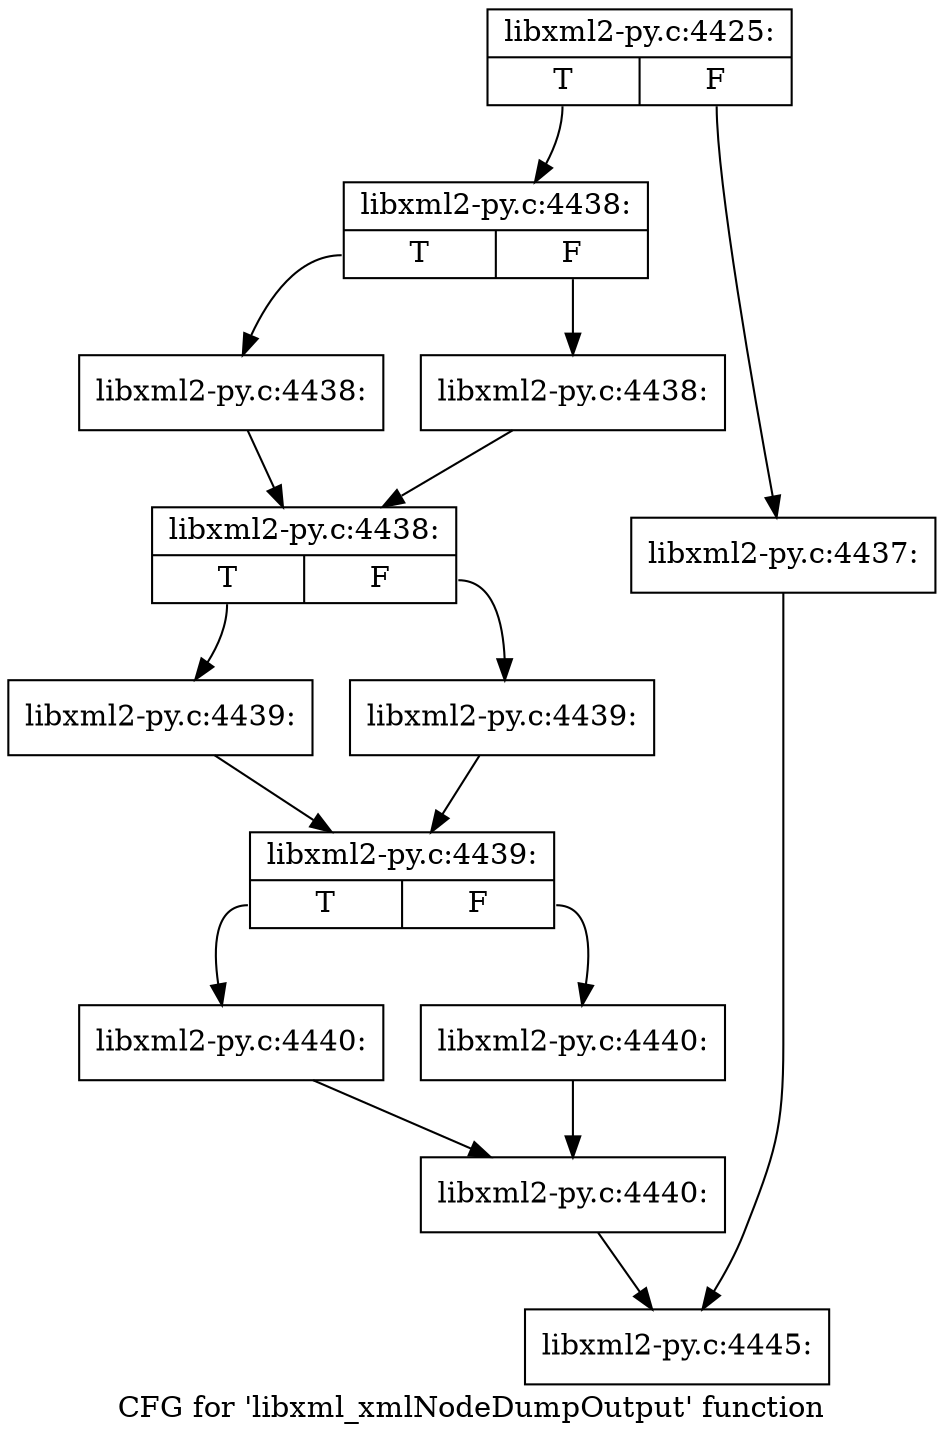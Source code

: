 digraph "CFG for 'libxml_xmlNodeDumpOutput' function" {
	label="CFG for 'libxml_xmlNodeDumpOutput' function";

	Node0x4033d40 [shape=record,label="{libxml2-py.c:4425:|{<s0>T|<s1>F}}"];
	Node0x4033d40:s0 -> Node0x4039580;
	Node0x4033d40:s1 -> Node0x4039530;
	Node0x4039530 [shape=record,label="{libxml2-py.c:4437:}"];
	Node0x4039530 -> Node0x4034070;
	Node0x4039580 [shape=record,label="{libxml2-py.c:4438:|{<s0>T|<s1>F}}"];
	Node0x4039580:s0 -> Node0x403a150;
	Node0x4039580:s1 -> Node0x403a1a0;
	Node0x403a150 [shape=record,label="{libxml2-py.c:4438:}"];
	Node0x403a150 -> Node0x403a1f0;
	Node0x403a1a0 [shape=record,label="{libxml2-py.c:4438:}"];
	Node0x403a1a0 -> Node0x403a1f0;
	Node0x403a1f0 [shape=record,label="{libxml2-py.c:4438:|{<s0>T|<s1>F}}"];
	Node0x403a1f0:s0 -> Node0x403a820;
	Node0x403a1f0:s1 -> Node0x403a870;
	Node0x403a820 [shape=record,label="{libxml2-py.c:4439:}"];
	Node0x403a820 -> Node0x403a8c0;
	Node0x403a870 [shape=record,label="{libxml2-py.c:4439:}"];
	Node0x403a870 -> Node0x403a8c0;
	Node0x403a8c0 [shape=record,label="{libxml2-py.c:4439:|{<s0>T|<s1>F}}"];
	Node0x403a8c0:s0 -> Node0x403af50;
	Node0x403a8c0:s1 -> Node0x403afa0;
	Node0x403af50 [shape=record,label="{libxml2-py.c:4440:}"];
	Node0x403af50 -> Node0x403aff0;
	Node0x403afa0 [shape=record,label="{libxml2-py.c:4440:}"];
	Node0x403afa0 -> Node0x403aff0;
	Node0x403aff0 [shape=record,label="{libxml2-py.c:4440:}"];
	Node0x403aff0 -> Node0x4034070;
	Node0x4034070 [shape=record,label="{libxml2-py.c:4445:}"];
}
